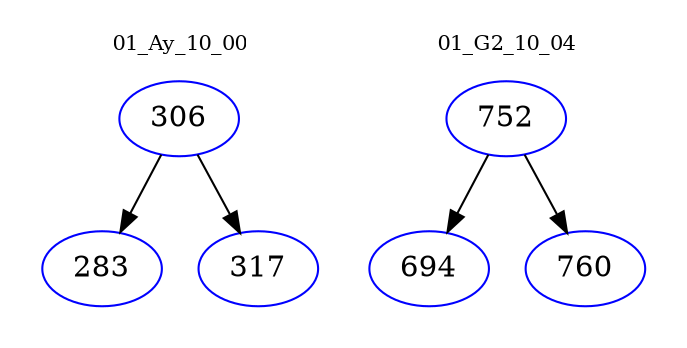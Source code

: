 digraph{
subgraph cluster_0 {
color = white
label = "01_Ay_10_00";
fontsize=10;
T0_306 [label="306", color="blue"]
T0_306 -> T0_283 [color="black"]
T0_283 [label="283", color="blue"]
T0_306 -> T0_317 [color="black"]
T0_317 [label="317", color="blue"]
}
subgraph cluster_1 {
color = white
label = "01_G2_10_04";
fontsize=10;
T1_752 [label="752", color="blue"]
T1_752 -> T1_694 [color="black"]
T1_694 [label="694", color="blue"]
T1_752 -> T1_760 [color="black"]
T1_760 [label="760", color="blue"]
}
}
